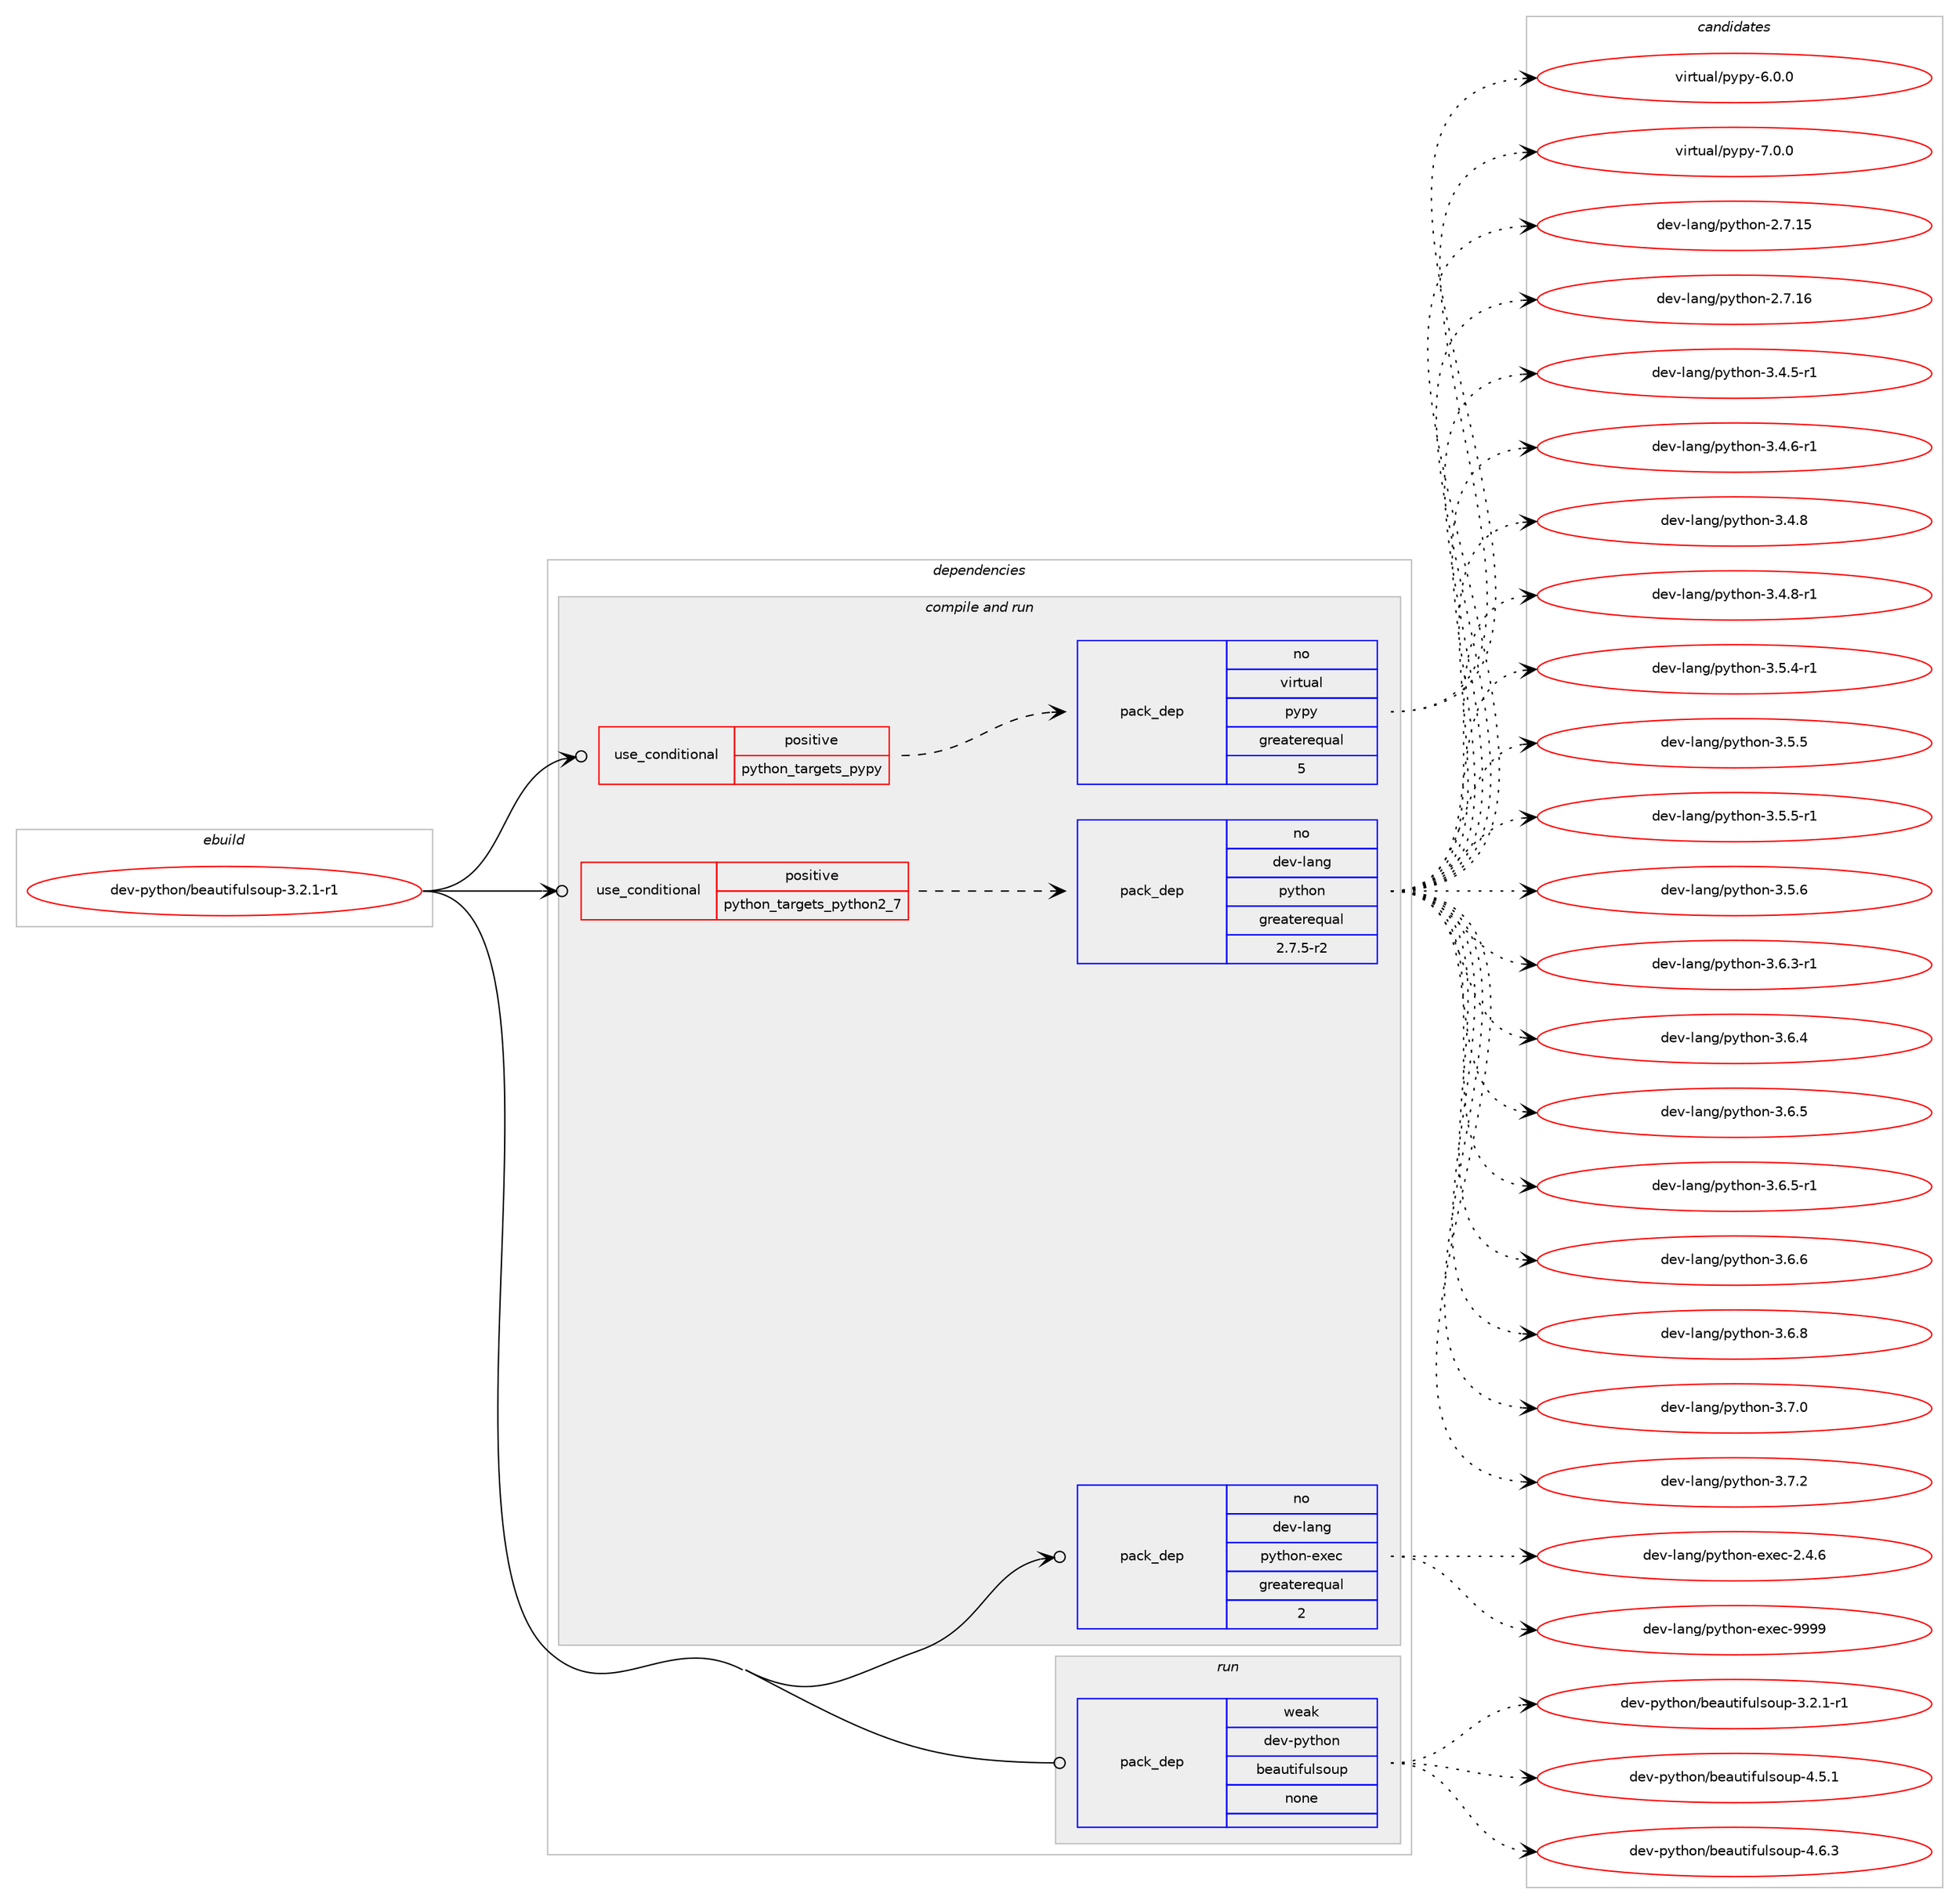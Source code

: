 digraph prolog {

# *************
# Graph options
# *************

newrank=true;
concentrate=true;
compound=true;
graph [rankdir=LR,fontname=Helvetica,fontsize=10,ranksep=1.5];#, ranksep=2.5, nodesep=0.2];
edge  [arrowhead=vee];
node  [fontname=Helvetica,fontsize=10];

# **********
# The ebuild
# **********

subgraph cluster_leftcol {
color=gray;
rank=same;
label=<<i>ebuild</i>>;
id [label="dev-python/beautifulsoup-3.2.1-r1", color=red, width=4, href="../dev-python/beautifulsoup-3.2.1-r1.svg"];
}

# ****************
# The dependencies
# ****************

subgraph cluster_midcol {
color=gray;
label=<<i>dependencies</i>>;
subgraph cluster_compile {
fillcolor="#eeeeee";
style=filled;
label=<<i>compile</i>>;
}
subgraph cluster_compileandrun {
fillcolor="#eeeeee";
style=filled;
label=<<i>compile and run</i>>;
subgraph cond371583 {
dependency1400873 [label=<<TABLE BORDER="0" CELLBORDER="1" CELLSPACING="0" CELLPADDING="4"><TR><TD ROWSPAN="3" CELLPADDING="10">use_conditional</TD></TR><TR><TD>positive</TD></TR><TR><TD>python_targets_pypy</TD></TR></TABLE>>, shape=none, color=red];
subgraph pack1006062 {
dependency1400874 [label=<<TABLE BORDER="0" CELLBORDER="1" CELLSPACING="0" CELLPADDING="4" WIDTH="220"><TR><TD ROWSPAN="6" CELLPADDING="30">pack_dep</TD></TR><TR><TD WIDTH="110">no</TD></TR><TR><TD>virtual</TD></TR><TR><TD>pypy</TD></TR><TR><TD>greaterequal</TD></TR><TR><TD>5</TD></TR></TABLE>>, shape=none, color=blue];
}
dependency1400873:e -> dependency1400874:w [weight=20,style="dashed",arrowhead="vee"];
}
id:e -> dependency1400873:w [weight=20,style="solid",arrowhead="odotvee"];
subgraph cond371584 {
dependency1400875 [label=<<TABLE BORDER="0" CELLBORDER="1" CELLSPACING="0" CELLPADDING="4"><TR><TD ROWSPAN="3" CELLPADDING="10">use_conditional</TD></TR><TR><TD>positive</TD></TR><TR><TD>python_targets_python2_7</TD></TR></TABLE>>, shape=none, color=red];
subgraph pack1006063 {
dependency1400876 [label=<<TABLE BORDER="0" CELLBORDER="1" CELLSPACING="0" CELLPADDING="4" WIDTH="220"><TR><TD ROWSPAN="6" CELLPADDING="30">pack_dep</TD></TR><TR><TD WIDTH="110">no</TD></TR><TR><TD>dev-lang</TD></TR><TR><TD>python</TD></TR><TR><TD>greaterequal</TD></TR><TR><TD>2.7.5-r2</TD></TR></TABLE>>, shape=none, color=blue];
}
dependency1400875:e -> dependency1400876:w [weight=20,style="dashed",arrowhead="vee"];
}
id:e -> dependency1400875:w [weight=20,style="solid",arrowhead="odotvee"];
subgraph pack1006064 {
dependency1400877 [label=<<TABLE BORDER="0" CELLBORDER="1" CELLSPACING="0" CELLPADDING="4" WIDTH="220"><TR><TD ROWSPAN="6" CELLPADDING="30">pack_dep</TD></TR><TR><TD WIDTH="110">no</TD></TR><TR><TD>dev-lang</TD></TR><TR><TD>python-exec</TD></TR><TR><TD>greaterequal</TD></TR><TR><TD>2</TD></TR></TABLE>>, shape=none, color=blue];
}
id:e -> dependency1400877:w [weight=20,style="solid",arrowhead="odotvee"];
}
subgraph cluster_run {
fillcolor="#eeeeee";
style=filled;
label=<<i>run</i>>;
subgraph pack1006065 {
dependency1400878 [label=<<TABLE BORDER="0" CELLBORDER="1" CELLSPACING="0" CELLPADDING="4" WIDTH="220"><TR><TD ROWSPAN="6" CELLPADDING="30">pack_dep</TD></TR><TR><TD WIDTH="110">weak</TD></TR><TR><TD>dev-python</TD></TR><TR><TD>beautifulsoup</TD></TR><TR><TD>none</TD></TR><TR><TD></TD></TR></TABLE>>, shape=none, color=blue];
}
id:e -> dependency1400878:w [weight=20,style="solid",arrowhead="odot"];
}
}

# **************
# The candidates
# **************

subgraph cluster_choices {
rank=same;
color=gray;
label=<<i>candidates</i>>;

subgraph choice1006062 {
color=black;
nodesep=1;
choice1181051141161179710847112121112121455446484648 [label="virtual/pypy-6.0.0", color=red, width=4,href="../virtual/pypy-6.0.0.svg"];
choice1181051141161179710847112121112121455546484648 [label="virtual/pypy-7.0.0", color=red, width=4,href="../virtual/pypy-7.0.0.svg"];
dependency1400874:e -> choice1181051141161179710847112121112121455446484648:w [style=dotted,weight="100"];
dependency1400874:e -> choice1181051141161179710847112121112121455546484648:w [style=dotted,weight="100"];
}
subgraph choice1006063 {
color=black;
nodesep=1;
choice10010111845108971101034711212111610411111045504655464953 [label="dev-lang/python-2.7.15", color=red, width=4,href="../dev-lang/python-2.7.15.svg"];
choice10010111845108971101034711212111610411111045504655464954 [label="dev-lang/python-2.7.16", color=red, width=4,href="../dev-lang/python-2.7.16.svg"];
choice1001011184510897110103471121211161041111104551465246534511449 [label="dev-lang/python-3.4.5-r1", color=red, width=4,href="../dev-lang/python-3.4.5-r1.svg"];
choice1001011184510897110103471121211161041111104551465246544511449 [label="dev-lang/python-3.4.6-r1", color=red, width=4,href="../dev-lang/python-3.4.6-r1.svg"];
choice100101118451089711010347112121116104111110455146524656 [label="dev-lang/python-3.4.8", color=red, width=4,href="../dev-lang/python-3.4.8.svg"];
choice1001011184510897110103471121211161041111104551465246564511449 [label="dev-lang/python-3.4.8-r1", color=red, width=4,href="../dev-lang/python-3.4.8-r1.svg"];
choice1001011184510897110103471121211161041111104551465346524511449 [label="dev-lang/python-3.5.4-r1", color=red, width=4,href="../dev-lang/python-3.5.4-r1.svg"];
choice100101118451089711010347112121116104111110455146534653 [label="dev-lang/python-3.5.5", color=red, width=4,href="../dev-lang/python-3.5.5.svg"];
choice1001011184510897110103471121211161041111104551465346534511449 [label="dev-lang/python-3.5.5-r1", color=red, width=4,href="../dev-lang/python-3.5.5-r1.svg"];
choice100101118451089711010347112121116104111110455146534654 [label="dev-lang/python-3.5.6", color=red, width=4,href="../dev-lang/python-3.5.6.svg"];
choice1001011184510897110103471121211161041111104551465446514511449 [label="dev-lang/python-3.6.3-r1", color=red, width=4,href="../dev-lang/python-3.6.3-r1.svg"];
choice100101118451089711010347112121116104111110455146544652 [label="dev-lang/python-3.6.4", color=red, width=4,href="../dev-lang/python-3.6.4.svg"];
choice100101118451089711010347112121116104111110455146544653 [label="dev-lang/python-3.6.5", color=red, width=4,href="../dev-lang/python-3.6.5.svg"];
choice1001011184510897110103471121211161041111104551465446534511449 [label="dev-lang/python-3.6.5-r1", color=red, width=4,href="../dev-lang/python-3.6.5-r1.svg"];
choice100101118451089711010347112121116104111110455146544654 [label="dev-lang/python-3.6.6", color=red, width=4,href="../dev-lang/python-3.6.6.svg"];
choice100101118451089711010347112121116104111110455146544656 [label="dev-lang/python-3.6.8", color=red, width=4,href="../dev-lang/python-3.6.8.svg"];
choice100101118451089711010347112121116104111110455146554648 [label="dev-lang/python-3.7.0", color=red, width=4,href="../dev-lang/python-3.7.0.svg"];
choice100101118451089711010347112121116104111110455146554650 [label="dev-lang/python-3.7.2", color=red, width=4,href="../dev-lang/python-3.7.2.svg"];
dependency1400876:e -> choice10010111845108971101034711212111610411111045504655464953:w [style=dotted,weight="100"];
dependency1400876:e -> choice10010111845108971101034711212111610411111045504655464954:w [style=dotted,weight="100"];
dependency1400876:e -> choice1001011184510897110103471121211161041111104551465246534511449:w [style=dotted,weight="100"];
dependency1400876:e -> choice1001011184510897110103471121211161041111104551465246544511449:w [style=dotted,weight="100"];
dependency1400876:e -> choice100101118451089711010347112121116104111110455146524656:w [style=dotted,weight="100"];
dependency1400876:e -> choice1001011184510897110103471121211161041111104551465246564511449:w [style=dotted,weight="100"];
dependency1400876:e -> choice1001011184510897110103471121211161041111104551465346524511449:w [style=dotted,weight="100"];
dependency1400876:e -> choice100101118451089711010347112121116104111110455146534653:w [style=dotted,weight="100"];
dependency1400876:e -> choice1001011184510897110103471121211161041111104551465346534511449:w [style=dotted,weight="100"];
dependency1400876:e -> choice100101118451089711010347112121116104111110455146534654:w [style=dotted,weight="100"];
dependency1400876:e -> choice1001011184510897110103471121211161041111104551465446514511449:w [style=dotted,weight="100"];
dependency1400876:e -> choice100101118451089711010347112121116104111110455146544652:w [style=dotted,weight="100"];
dependency1400876:e -> choice100101118451089711010347112121116104111110455146544653:w [style=dotted,weight="100"];
dependency1400876:e -> choice1001011184510897110103471121211161041111104551465446534511449:w [style=dotted,weight="100"];
dependency1400876:e -> choice100101118451089711010347112121116104111110455146544654:w [style=dotted,weight="100"];
dependency1400876:e -> choice100101118451089711010347112121116104111110455146544656:w [style=dotted,weight="100"];
dependency1400876:e -> choice100101118451089711010347112121116104111110455146554648:w [style=dotted,weight="100"];
dependency1400876:e -> choice100101118451089711010347112121116104111110455146554650:w [style=dotted,weight="100"];
}
subgraph choice1006064 {
color=black;
nodesep=1;
choice1001011184510897110103471121211161041111104510112010199455046524654 [label="dev-lang/python-exec-2.4.6", color=red, width=4,href="../dev-lang/python-exec-2.4.6.svg"];
choice10010111845108971101034711212111610411111045101120101994557575757 [label="dev-lang/python-exec-9999", color=red, width=4,href="../dev-lang/python-exec-9999.svg"];
dependency1400877:e -> choice1001011184510897110103471121211161041111104510112010199455046524654:w [style=dotted,weight="100"];
dependency1400877:e -> choice10010111845108971101034711212111610411111045101120101994557575757:w [style=dotted,weight="100"];
}
subgraph choice1006065 {
color=black;
nodesep=1;
choice100101118451121211161041111104798101971171161051021171081151111171124551465046494511449 [label="dev-python/beautifulsoup-3.2.1-r1", color=red, width=4,href="../dev-python/beautifulsoup-3.2.1-r1.svg"];
choice10010111845112121116104111110479810197117116105102117108115111117112455246534649 [label="dev-python/beautifulsoup-4.5.1", color=red, width=4,href="../dev-python/beautifulsoup-4.5.1.svg"];
choice10010111845112121116104111110479810197117116105102117108115111117112455246544651 [label="dev-python/beautifulsoup-4.6.3", color=red, width=4,href="../dev-python/beautifulsoup-4.6.3.svg"];
dependency1400878:e -> choice100101118451121211161041111104798101971171161051021171081151111171124551465046494511449:w [style=dotted,weight="100"];
dependency1400878:e -> choice10010111845112121116104111110479810197117116105102117108115111117112455246534649:w [style=dotted,weight="100"];
dependency1400878:e -> choice10010111845112121116104111110479810197117116105102117108115111117112455246544651:w [style=dotted,weight="100"];
}
}

}
